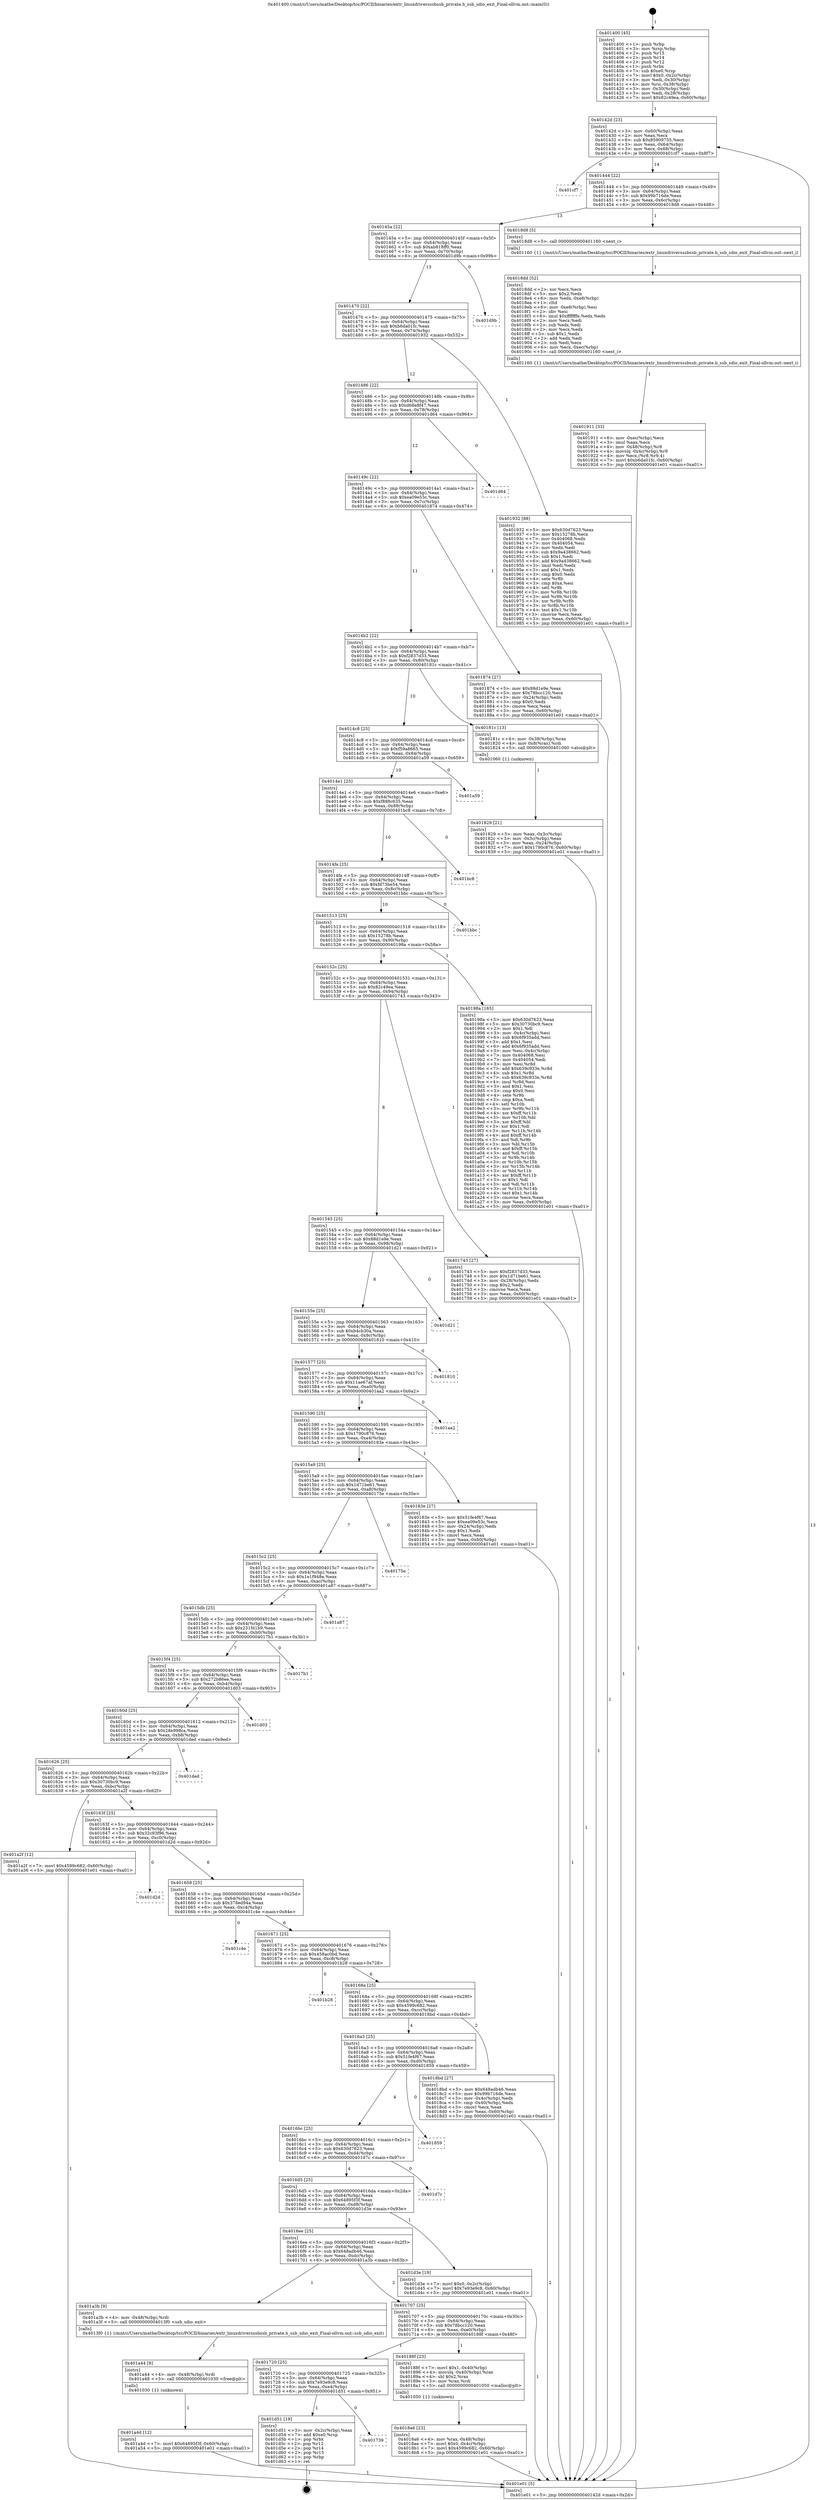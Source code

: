 digraph "0x401400" {
  label = "0x401400 (/mnt/c/Users/mathe/Desktop/tcc/POCII/binaries/extr_linuxdriversssbssb_private.h_ssb_sdio_exit_Final-ollvm.out::main(0))"
  labelloc = "t"
  node[shape=record]

  Entry [label="",width=0.3,height=0.3,shape=circle,fillcolor=black,style=filled]
  "0x40142d" [label="{
     0x40142d [23]\l
     | [instrs]\l
     &nbsp;&nbsp;0x40142d \<+3\>: mov -0x60(%rbp),%eax\l
     &nbsp;&nbsp;0x401430 \<+2\>: mov %eax,%ecx\l
     &nbsp;&nbsp;0x401432 \<+6\>: sub $0x85909755,%ecx\l
     &nbsp;&nbsp;0x401438 \<+3\>: mov %eax,-0x64(%rbp)\l
     &nbsp;&nbsp;0x40143b \<+3\>: mov %ecx,-0x68(%rbp)\l
     &nbsp;&nbsp;0x40143e \<+6\>: je 0000000000401cf7 \<main+0x8f7\>\l
  }"]
  "0x401cf7" [label="{
     0x401cf7\l
  }", style=dashed]
  "0x401444" [label="{
     0x401444 [22]\l
     | [instrs]\l
     &nbsp;&nbsp;0x401444 \<+5\>: jmp 0000000000401449 \<main+0x49\>\l
     &nbsp;&nbsp;0x401449 \<+3\>: mov -0x64(%rbp),%eax\l
     &nbsp;&nbsp;0x40144c \<+5\>: sub $0x99b716de,%eax\l
     &nbsp;&nbsp;0x401451 \<+3\>: mov %eax,-0x6c(%rbp)\l
     &nbsp;&nbsp;0x401454 \<+6\>: je 00000000004018d8 \<main+0x4d8\>\l
  }"]
  Exit [label="",width=0.3,height=0.3,shape=circle,fillcolor=black,style=filled,peripheries=2]
  "0x4018d8" [label="{
     0x4018d8 [5]\l
     | [instrs]\l
     &nbsp;&nbsp;0x4018d8 \<+5\>: call 0000000000401160 \<next_i\>\l
     | [calls]\l
     &nbsp;&nbsp;0x401160 \{1\} (/mnt/c/Users/mathe/Desktop/tcc/POCII/binaries/extr_linuxdriversssbssb_private.h_ssb_sdio_exit_Final-ollvm.out::next_i)\l
  }"]
  "0x40145a" [label="{
     0x40145a [22]\l
     | [instrs]\l
     &nbsp;&nbsp;0x40145a \<+5\>: jmp 000000000040145f \<main+0x5f\>\l
     &nbsp;&nbsp;0x40145f \<+3\>: mov -0x64(%rbp),%eax\l
     &nbsp;&nbsp;0x401462 \<+5\>: sub $0xab818ff0,%eax\l
     &nbsp;&nbsp;0x401467 \<+3\>: mov %eax,-0x70(%rbp)\l
     &nbsp;&nbsp;0x40146a \<+6\>: je 0000000000401d9b \<main+0x99b\>\l
  }"]
  "0x401739" [label="{
     0x401739\l
  }", style=dashed]
  "0x401d9b" [label="{
     0x401d9b\l
  }", style=dashed]
  "0x401470" [label="{
     0x401470 [22]\l
     | [instrs]\l
     &nbsp;&nbsp;0x401470 \<+5\>: jmp 0000000000401475 \<main+0x75\>\l
     &nbsp;&nbsp;0x401475 \<+3\>: mov -0x64(%rbp),%eax\l
     &nbsp;&nbsp;0x401478 \<+5\>: sub $0xb6da01fc,%eax\l
     &nbsp;&nbsp;0x40147d \<+3\>: mov %eax,-0x74(%rbp)\l
     &nbsp;&nbsp;0x401480 \<+6\>: je 0000000000401932 \<main+0x532\>\l
  }"]
  "0x401d51" [label="{
     0x401d51 [19]\l
     | [instrs]\l
     &nbsp;&nbsp;0x401d51 \<+3\>: mov -0x2c(%rbp),%eax\l
     &nbsp;&nbsp;0x401d54 \<+7\>: add $0xe0,%rsp\l
     &nbsp;&nbsp;0x401d5b \<+1\>: pop %rbx\l
     &nbsp;&nbsp;0x401d5c \<+2\>: pop %r12\l
     &nbsp;&nbsp;0x401d5e \<+2\>: pop %r14\l
     &nbsp;&nbsp;0x401d60 \<+2\>: pop %r15\l
     &nbsp;&nbsp;0x401d62 \<+1\>: pop %rbp\l
     &nbsp;&nbsp;0x401d63 \<+1\>: ret\l
  }"]
  "0x401932" [label="{
     0x401932 [88]\l
     | [instrs]\l
     &nbsp;&nbsp;0x401932 \<+5\>: mov $0x630d7623,%eax\l
     &nbsp;&nbsp;0x401937 \<+5\>: mov $0x15278b,%ecx\l
     &nbsp;&nbsp;0x40193c \<+7\>: mov 0x404068,%edx\l
     &nbsp;&nbsp;0x401943 \<+7\>: mov 0x404054,%esi\l
     &nbsp;&nbsp;0x40194a \<+2\>: mov %edx,%edi\l
     &nbsp;&nbsp;0x40194c \<+6\>: sub $0x9a438662,%edi\l
     &nbsp;&nbsp;0x401952 \<+3\>: sub $0x1,%edi\l
     &nbsp;&nbsp;0x401955 \<+6\>: add $0x9a438662,%edi\l
     &nbsp;&nbsp;0x40195b \<+3\>: imul %edi,%edx\l
     &nbsp;&nbsp;0x40195e \<+3\>: and $0x1,%edx\l
     &nbsp;&nbsp;0x401961 \<+3\>: cmp $0x0,%edx\l
     &nbsp;&nbsp;0x401964 \<+4\>: sete %r8b\l
     &nbsp;&nbsp;0x401968 \<+3\>: cmp $0xa,%esi\l
     &nbsp;&nbsp;0x40196b \<+4\>: setl %r9b\l
     &nbsp;&nbsp;0x40196f \<+3\>: mov %r8b,%r10b\l
     &nbsp;&nbsp;0x401972 \<+3\>: and %r9b,%r10b\l
     &nbsp;&nbsp;0x401975 \<+3\>: xor %r9b,%r8b\l
     &nbsp;&nbsp;0x401978 \<+3\>: or %r8b,%r10b\l
     &nbsp;&nbsp;0x40197b \<+4\>: test $0x1,%r10b\l
     &nbsp;&nbsp;0x40197f \<+3\>: cmovne %ecx,%eax\l
     &nbsp;&nbsp;0x401982 \<+3\>: mov %eax,-0x60(%rbp)\l
     &nbsp;&nbsp;0x401985 \<+5\>: jmp 0000000000401e01 \<main+0xa01\>\l
  }"]
  "0x401486" [label="{
     0x401486 [22]\l
     | [instrs]\l
     &nbsp;&nbsp;0x401486 \<+5\>: jmp 000000000040148b \<main+0x8b\>\l
     &nbsp;&nbsp;0x40148b \<+3\>: mov -0x64(%rbp),%eax\l
     &nbsp;&nbsp;0x40148e \<+5\>: sub $0xd68e8f47,%eax\l
     &nbsp;&nbsp;0x401493 \<+3\>: mov %eax,-0x78(%rbp)\l
     &nbsp;&nbsp;0x401496 \<+6\>: je 0000000000401d64 \<main+0x964\>\l
  }"]
  "0x401a4d" [label="{
     0x401a4d [12]\l
     | [instrs]\l
     &nbsp;&nbsp;0x401a4d \<+7\>: movl $0x64895f3f,-0x60(%rbp)\l
     &nbsp;&nbsp;0x401a54 \<+5\>: jmp 0000000000401e01 \<main+0xa01\>\l
  }"]
  "0x401d64" [label="{
     0x401d64\l
  }", style=dashed]
  "0x40149c" [label="{
     0x40149c [22]\l
     | [instrs]\l
     &nbsp;&nbsp;0x40149c \<+5\>: jmp 00000000004014a1 \<main+0xa1\>\l
     &nbsp;&nbsp;0x4014a1 \<+3\>: mov -0x64(%rbp),%eax\l
     &nbsp;&nbsp;0x4014a4 \<+5\>: sub $0xea09e53c,%eax\l
     &nbsp;&nbsp;0x4014a9 \<+3\>: mov %eax,-0x7c(%rbp)\l
     &nbsp;&nbsp;0x4014ac \<+6\>: je 0000000000401874 \<main+0x474\>\l
  }"]
  "0x401a44" [label="{
     0x401a44 [9]\l
     | [instrs]\l
     &nbsp;&nbsp;0x401a44 \<+4\>: mov -0x48(%rbp),%rdi\l
     &nbsp;&nbsp;0x401a48 \<+5\>: call 0000000000401030 \<free@plt\>\l
     | [calls]\l
     &nbsp;&nbsp;0x401030 \{1\} (unknown)\l
  }"]
  "0x401874" [label="{
     0x401874 [27]\l
     | [instrs]\l
     &nbsp;&nbsp;0x401874 \<+5\>: mov $0x88d1e9e,%eax\l
     &nbsp;&nbsp;0x401879 \<+5\>: mov $0x78bcc120,%ecx\l
     &nbsp;&nbsp;0x40187e \<+3\>: mov -0x24(%rbp),%edx\l
     &nbsp;&nbsp;0x401881 \<+3\>: cmp $0x0,%edx\l
     &nbsp;&nbsp;0x401884 \<+3\>: cmove %ecx,%eax\l
     &nbsp;&nbsp;0x401887 \<+3\>: mov %eax,-0x60(%rbp)\l
     &nbsp;&nbsp;0x40188a \<+5\>: jmp 0000000000401e01 \<main+0xa01\>\l
  }"]
  "0x4014b2" [label="{
     0x4014b2 [22]\l
     | [instrs]\l
     &nbsp;&nbsp;0x4014b2 \<+5\>: jmp 00000000004014b7 \<main+0xb7\>\l
     &nbsp;&nbsp;0x4014b7 \<+3\>: mov -0x64(%rbp),%eax\l
     &nbsp;&nbsp;0x4014ba \<+5\>: sub $0xf2837d33,%eax\l
     &nbsp;&nbsp;0x4014bf \<+3\>: mov %eax,-0x80(%rbp)\l
     &nbsp;&nbsp;0x4014c2 \<+6\>: je 000000000040181c \<main+0x41c\>\l
  }"]
  "0x401911" [label="{
     0x401911 [33]\l
     | [instrs]\l
     &nbsp;&nbsp;0x401911 \<+6\>: mov -0xec(%rbp),%ecx\l
     &nbsp;&nbsp;0x401917 \<+3\>: imul %eax,%ecx\l
     &nbsp;&nbsp;0x40191a \<+4\>: mov -0x48(%rbp),%r8\l
     &nbsp;&nbsp;0x40191e \<+4\>: movslq -0x4c(%rbp),%r9\l
     &nbsp;&nbsp;0x401922 \<+4\>: mov %ecx,(%r8,%r9,4)\l
     &nbsp;&nbsp;0x401926 \<+7\>: movl $0xb6da01fc,-0x60(%rbp)\l
     &nbsp;&nbsp;0x40192d \<+5\>: jmp 0000000000401e01 \<main+0xa01\>\l
  }"]
  "0x40181c" [label="{
     0x40181c [13]\l
     | [instrs]\l
     &nbsp;&nbsp;0x40181c \<+4\>: mov -0x38(%rbp),%rax\l
     &nbsp;&nbsp;0x401820 \<+4\>: mov 0x8(%rax),%rdi\l
     &nbsp;&nbsp;0x401824 \<+5\>: call 0000000000401060 \<atoi@plt\>\l
     | [calls]\l
     &nbsp;&nbsp;0x401060 \{1\} (unknown)\l
  }"]
  "0x4014c8" [label="{
     0x4014c8 [25]\l
     | [instrs]\l
     &nbsp;&nbsp;0x4014c8 \<+5\>: jmp 00000000004014cd \<main+0xcd\>\l
     &nbsp;&nbsp;0x4014cd \<+3\>: mov -0x64(%rbp),%eax\l
     &nbsp;&nbsp;0x4014d0 \<+5\>: sub $0xf59a8665,%eax\l
     &nbsp;&nbsp;0x4014d5 \<+6\>: mov %eax,-0x84(%rbp)\l
     &nbsp;&nbsp;0x4014db \<+6\>: je 0000000000401a59 \<main+0x659\>\l
  }"]
  "0x4018dd" [label="{
     0x4018dd [52]\l
     | [instrs]\l
     &nbsp;&nbsp;0x4018dd \<+2\>: xor %ecx,%ecx\l
     &nbsp;&nbsp;0x4018df \<+5\>: mov $0x2,%edx\l
     &nbsp;&nbsp;0x4018e4 \<+6\>: mov %edx,-0xe8(%rbp)\l
     &nbsp;&nbsp;0x4018ea \<+1\>: cltd\l
     &nbsp;&nbsp;0x4018eb \<+6\>: mov -0xe8(%rbp),%esi\l
     &nbsp;&nbsp;0x4018f1 \<+2\>: idiv %esi\l
     &nbsp;&nbsp;0x4018f3 \<+6\>: imul $0xfffffffe,%edx,%edx\l
     &nbsp;&nbsp;0x4018f9 \<+2\>: mov %ecx,%edi\l
     &nbsp;&nbsp;0x4018fb \<+2\>: sub %edx,%edi\l
     &nbsp;&nbsp;0x4018fd \<+2\>: mov %ecx,%edx\l
     &nbsp;&nbsp;0x4018ff \<+3\>: sub $0x1,%edx\l
     &nbsp;&nbsp;0x401902 \<+2\>: add %edx,%edi\l
     &nbsp;&nbsp;0x401904 \<+2\>: sub %edi,%ecx\l
     &nbsp;&nbsp;0x401906 \<+6\>: mov %ecx,-0xec(%rbp)\l
     &nbsp;&nbsp;0x40190c \<+5\>: call 0000000000401160 \<next_i\>\l
     | [calls]\l
     &nbsp;&nbsp;0x401160 \{1\} (/mnt/c/Users/mathe/Desktop/tcc/POCII/binaries/extr_linuxdriversssbssb_private.h_ssb_sdio_exit_Final-ollvm.out::next_i)\l
  }"]
  "0x401a59" [label="{
     0x401a59\l
  }", style=dashed]
  "0x4014e1" [label="{
     0x4014e1 [25]\l
     | [instrs]\l
     &nbsp;&nbsp;0x4014e1 \<+5\>: jmp 00000000004014e6 \<main+0xe6\>\l
     &nbsp;&nbsp;0x4014e6 \<+3\>: mov -0x64(%rbp),%eax\l
     &nbsp;&nbsp;0x4014e9 \<+5\>: sub $0xf888c635,%eax\l
     &nbsp;&nbsp;0x4014ee \<+6\>: mov %eax,-0x88(%rbp)\l
     &nbsp;&nbsp;0x4014f4 \<+6\>: je 0000000000401bc8 \<main+0x7c8\>\l
  }"]
  "0x4018a6" [label="{
     0x4018a6 [23]\l
     | [instrs]\l
     &nbsp;&nbsp;0x4018a6 \<+4\>: mov %rax,-0x48(%rbp)\l
     &nbsp;&nbsp;0x4018aa \<+7\>: movl $0x0,-0x4c(%rbp)\l
     &nbsp;&nbsp;0x4018b1 \<+7\>: movl $0x4599c682,-0x60(%rbp)\l
     &nbsp;&nbsp;0x4018b8 \<+5\>: jmp 0000000000401e01 \<main+0xa01\>\l
  }"]
  "0x401bc8" [label="{
     0x401bc8\l
  }", style=dashed]
  "0x4014fa" [label="{
     0x4014fa [25]\l
     | [instrs]\l
     &nbsp;&nbsp;0x4014fa \<+5\>: jmp 00000000004014ff \<main+0xff\>\l
     &nbsp;&nbsp;0x4014ff \<+3\>: mov -0x64(%rbp),%eax\l
     &nbsp;&nbsp;0x401502 \<+5\>: sub $0xfd73be54,%eax\l
     &nbsp;&nbsp;0x401507 \<+6\>: mov %eax,-0x8c(%rbp)\l
     &nbsp;&nbsp;0x40150d \<+6\>: je 0000000000401bbc \<main+0x7bc\>\l
  }"]
  "0x401720" [label="{
     0x401720 [25]\l
     | [instrs]\l
     &nbsp;&nbsp;0x401720 \<+5\>: jmp 0000000000401725 \<main+0x325\>\l
     &nbsp;&nbsp;0x401725 \<+3\>: mov -0x64(%rbp),%eax\l
     &nbsp;&nbsp;0x401728 \<+5\>: sub $0x7e93e9c8,%eax\l
     &nbsp;&nbsp;0x40172d \<+6\>: mov %eax,-0xe4(%rbp)\l
     &nbsp;&nbsp;0x401733 \<+6\>: je 0000000000401d51 \<main+0x951\>\l
  }"]
  "0x401bbc" [label="{
     0x401bbc\l
  }", style=dashed]
  "0x401513" [label="{
     0x401513 [25]\l
     | [instrs]\l
     &nbsp;&nbsp;0x401513 \<+5\>: jmp 0000000000401518 \<main+0x118\>\l
     &nbsp;&nbsp;0x401518 \<+3\>: mov -0x64(%rbp),%eax\l
     &nbsp;&nbsp;0x40151b \<+5\>: sub $0x15278b,%eax\l
     &nbsp;&nbsp;0x401520 \<+6\>: mov %eax,-0x90(%rbp)\l
     &nbsp;&nbsp;0x401526 \<+6\>: je 000000000040198a \<main+0x58a\>\l
  }"]
  "0x40188f" [label="{
     0x40188f [23]\l
     | [instrs]\l
     &nbsp;&nbsp;0x40188f \<+7\>: movl $0x1,-0x40(%rbp)\l
     &nbsp;&nbsp;0x401896 \<+4\>: movslq -0x40(%rbp),%rax\l
     &nbsp;&nbsp;0x40189a \<+4\>: shl $0x2,%rax\l
     &nbsp;&nbsp;0x40189e \<+3\>: mov %rax,%rdi\l
     &nbsp;&nbsp;0x4018a1 \<+5\>: call 0000000000401050 \<malloc@plt\>\l
     | [calls]\l
     &nbsp;&nbsp;0x401050 \{1\} (unknown)\l
  }"]
  "0x40198a" [label="{
     0x40198a [165]\l
     | [instrs]\l
     &nbsp;&nbsp;0x40198a \<+5\>: mov $0x630d7623,%eax\l
     &nbsp;&nbsp;0x40198f \<+5\>: mov $0x30730bc9,%ecx\l
     &nbsp;&nbsp;0x401994 \<+2\>: mov $0x1,%dl\l
     &nbsp;&nbsp;0x401996 \<+3\>: mov -0x4c(%rbp),%esi\l
     &nbsp;&nbsp;0x401999 \<+6\>: sub $0x6f935add,%esi\l
     &nbsp;&nbsp;0x40199f \<+3\>: add $0x1,%esi\l
     &nbsp;&nbsp;0x4019a2 \<+6\>: add $0x6f935add,%esi\l
     &nbsp;&nbsp;0x4019a8 \<+3\>: mov %esi,-0x4c(%rbp)\l
     &nbsp;&nbsp;0x4019ab \<+7\>: mov 0x404068,%esi\l
     &nbsp;&nbsp;0x4019b2 \<+7\>: mov 0x404054,%edi\l
     &nbsp;&nbsp;0x4019b9 \<+3\>: mov %esi,%r8d\l
     &nbsp;&nbsp;0x4019bc \<+7\>: add $0x639c933e,%r8d\l
     &nbsp;&nbsp;0x4019c3 \<+4\>: sub $0x1,%r8d\l
     &nbsp;&nbsp;0x4019c7 \<+7\>: sub $0x639c933e,%r8d\l
     &nbsp;&nbsp;0x4019ce \<+4\>: imul %r8d,%esi\l
     &nbsp;&nbsp;0x4019d2 \<+3\>: and $0x1,%esi\l
     &nbsp;&nbsp;0x4019d5 \<+3\>: cmp $0x0,%esi\l
     &nbsp;&nbsp;0x4019d8 \<+4\>: sete %r9b\l
     &nbsp;&nbsp;0x4019dc \<+3\>: cmp $0xa,%edi\l
     &nbsp;&nbsp;0x4019df \<+4\>: setl %r10b\l
     &nbsp;&nbsp;0x4019e3 \<+3\>: mov %r9b,%r11b\l
     &nbsp;&nbsp;0x4019e6 \<+4\>: xor $0xff,%r11b\l
     &nbsp;&nbsp;0x4019ea \<+3\>: mov %r10b,%bl\l
     &nbsp;&nbsp;0x4019ed \<+3\>: xor $0xff,%bl\l
     &nbsp;&nbsp;0x4019f0 \<+3\>: xor $0x1,%dl\l
     &nbsp;&nbsp;0x4019f3 \<+3\>: mov %r11b,%r14b\l
     &nbsp;&nbsp;0x4019f6 \<+4\>: and $0xff,%r14b\l
     &nbsp;&nbsp;0x4019fa \<+3\>: and %dl,%r9b\l
     &nbsp;&nbsp;0x4019fd \<+3\>: mov %bl,%r15b\l
     &nbsp;&nbsp;0x401a00 \<+4\>: and $0xff,%r15b\l
     &nbsp;&nbsp;0x401a04 \<+3\>: and %dl,%r10b\l
     &nbsp;&nbsp;0x401a07 \<+3\>: or %r9b,%r14b\l
     &nbsp;&nbsp;0x401a0a \<+3\>: or %r10b,%r15b\l
     &nbsp;&nbsp;0x401a0d \<+3\>: xor %r15b,%r14b\l
     &nbsp;&nbsp;0x401a10 \<+3\>: or %bl,%r11b\l
     &nbsp;&nbsp;0x401a13 \<+4\>: xor $0xff,%r11b\l
     &nbsp;&nbsp;0x401a17 \<+3\>: or $0x1,%dl\l
     &nbsp;&nbsp;0x401a1a \<+3\>: and %dl,%r11b\l
     &nbsp;&nbsp;0x401a1d \<+3\>: or %r11b,%r14b\l
     &nbsp;&nbsp;0x401a20 \<+4\>: test $0x1,%r14b\l
     &nbsp;&nbsp;0x401a24 \<+3\>: cmovne %ecx,%eax\l
     &nbsp;&nbsp;0x401a27 \<+3\>: mov %eax,-0x60(%rbp)\l
     &nbsp;&nbsp;0x401a2a \<+5\>: jmp 0000000000401e01 \<main+0xa01\>\l
  }"]
  "0x40152c" [label="{
     0x40152c [25]\l
     | [instrs]\l
     &nbsp;&nbsp;0x40152c \<+5\>: jmp 0000000000401531 \<main+0x131\>\l
     &nbsp;&nbsp;0x401531 \<+3\>: mov -0x64(%rbp),%eax\l
     &nbsp;&nbsp;0x401534 \<+5\>: sub $0x82c49ea,%eax\l
     &nbsp;&nbsp;0x401539 \<+6\>: mov %eax,-0x94(%rbp)\l
     &nbsp;&nbsp;0x40153f \<+6\>: je 0000000000401743 \<main+0x343\>\l
  }"]
  "0x401707" [label="{
     0x401707 [25]\l
     | [instrs]\l
     &nbsp;&nbsp;0x401707 \<+5\>: jmp 000000000040170c \<main+0x30c\>\l
     &nbsp;&nbsp;0x40170c \<+3\>: mov -0x64(%rbp),%eax\l
     &nbsp;&nbsp;0x40170f \<+5\>: sub $0x78bcc120,%eax\l
     &nbsp;&nbsp;0x401714 \<+6\>: mov %eax,-0xe0(%rbp)\l
     &nbsp;&nbsp;0x40171a \<+6\>: je 000000000040188f \<main+0x48f\>\l
  }"]
  "0x401743" [label="{
     0x401743 [27]\l
     | [instrs]\l
     &nbsp;&nbsp;0x401743 \<+5\>: mov $0xf2837d33,%eax\l
     &nbsp;&nbsp;0x401748 \<+5\>: mov $0x1d71be61,%ecx\l
     &nbsp;&nbsp;0x40174d \<+3\>: mov -0x28(%rbp),%edx\l
     &nbsp;&nbsp;0x401750 \<+3\>: cmp $0x2,%edx\l
     &nbsp;&nbsp;0x401753 \<+3\>: cmovne %ecx,%eax\l
     &nbsp;&nbsp;0x401756 \<+3\>: mov %eax,-0x60(%rbp)\l
     &nbsp;&nbsp;0x401759 \<+5\>: jmp 0000000000401e01 \<main+0xa01\>\l
  }"]
  "0x401545" [label="{
     0x401545 [25]\l
     | [instrs]\l
     &nbsp;&nbsp;0x401545 \<+5\>: jmp 000000000040154a \<main+0x14a\>\l
     &nbsp;&nbsp;0x40154a \<+3\>: mov -0x64(%rbp),%eax\l
     &nbsp;&nbsp;0x40154d \<+5\>: sub $0x88d1e9e,%eax\l
     &nbsp;&nbsp;0x401552 \<+6\>: mov %eax,-0x98(%rbp)\l
     &nbsp;&nbsp;0x401558 \<+6\>: je 0000000000401d21 \<main+0x921\>\l
  }"]
  "0x401e01" [label="{
     0x401e01 [5]\l
     | [instrs]\l
     &nbsp;&nbsp;0x401e01 \<+5\>: jmp 000000000040142d \<main+0x2d\>\l
  }"]
  "0x401400" [label="{
     0x401400 [45]\l
     | [instrs]\l
     &nbsp;&nbsp;0x401400 \<+1\>: push %rbp\l
     &nbsp;&nbsp;0x401401 \<+3\>: mov %rsp,%rbp\l
     &nbsp;&nbsp;0x401404 \<+2\>: push %r15\l
     &nbsp;&nbsp;0x401406 \<+2\>: push %r14\l
     &nbsp;&nbsp;0x401408 \<+2\>: push %r12\l
     &nbsp;&nbsp;0x40140a \<+1\>: push %rbx\l
     &nbsp;&nbsp;0x40140b \<+7\>: sub $0xe0,%rsp\l
     &nbsp;&nbsp;0x401412 \<+7\>: movl $0x0,-0x2c(%rbp)\l
     &nbsp;&nbsp;0x401419 \<+3\>: mov %edi,-0x30(%rbp)\l
     &nbsp;&nbsp;0x40141c \<+4\>: mov %rsi,-0x38(%rbp)\l
     &nbsp;&nbsp;0x401420 \<+3\>: mov -0x30(%rbp),%edi\l
     &nbsp;&nbsp;0x401423 \<+3\>: mov %edi,-0x28(%rbp)\l
     &nbsp;&nbsp;0x401426 \<+7\>: movl $0x82c49ea,-0x60(%rbp)\l
  }"]
  "0x401829" [label="{
     0x401829 [21]\l
     | [instrs]\l
     &nbsp;&nbsp;0x401829 \<+3\>: mov %eax,-0x3c(%rbp)\l
     &nbsp;&nbsp;0x40182c \<+3\>: mov -0x3c(%rbp),%eax\l
     &nbsp;&nbsp;0x40182f \<+3\>: mov %eax,-0x24(%rbp)\l
     &nbsp;&nbsp;0x401832 \<+7\>: movl $0x1790c876,-0x60(%rbp)\l
     &nbsp;&nbsp;0x401839 \<+5\>: jmp 0000000000401e01 \<main+0xa01\>\l
  }"]
  "0x401a3b" [label="{
     0x401a3b [9]\l
     | [instrs]\l
     &nbsp;&nbsp;0x401a3b \<+4\>: mov -0x48(%rbp),%rdi\l
     &nbsp;&nbsp;0x401a3f \<+5\>: call 00000000004013f0 \<ssb_sdio_exit\>\l
     | [calls]\l
     &nbsp;&nbsp;0x4013f0 \{1\} (/mnt/c/Users/mathe/Desktop/tcc/POCII/binaries/extr_linuxdriversssbssb_private.h_ssb_sdio_exit_Final-ollvm.out::ssb_sdio_exit)\l
  }"]
  "0x401d21" [label="{
     0x401d21\l
  }", style=dashed]
  "0x40155e" [label="{
     0x40155e [25]\l
     | [instrs]\l
     &nbsp;&nbsp;0x40155e \<+5\>: jmp 0000000000401563 \<main+0x163\>\l
     &nbsp;&nbsp;0x401563 \<+3\>: mov -0x64(%rbp),%eax\l
     &nbsp;&nbsp;0x401566 \<+5\>: sub $0xb4cb30a,%eax\l
     &nbsp;&nbsp;0x40156b \<+6\>: mov %eax,-0x9c(%rbp)\l
     &nbsp;&nbsp;0x401571 \<+6\>: je 0000000000401810 \<main+0x410\>\l
  }"]
  "0x4016ee" [label="{
     0x4016ee [25]\l
     | [instrs]\l
     &nbsp;&nbsp;0x4016ee \<+5\>: jmp 00000000004016f3 \<main+0x2f3\>\l
     &nbsp;&nbsp;0x4016f3 \<+3\>: mov -0x64(%rbp),%eax\l
     &nbsp;&nbsp;0x4016f6 \<+5\>: sub $0x648adb46,%eax\l
     &nbsp;&nbsp;0x4016fb \<+6\>: mov %eax,-0xdc(%rbp)\l
     &nbsp;&nbsp;0x401701 \<+6\>: je 0000000000401a3b \<main+0x63b\>\l
  }"]
  "0x401810" [label="{
     0x401810\l
  }", style=dashed]
  "0x401577" [label="{
     0x401577 [25]\l
     | [instrs]\l
     &nbsp;&nbsp;0x401577 \<+5\>: jmp 000000000040157c \<main+0x17c\>\l
     &nbsp;&nbsp;0x40157c \<+3\>: mov -0x64(%rbp),%eax\l
     &nbsp;&nbsp;0x40157f \<+5\>: sub $0x11ae67af,%eax\l
     &nbsp;&nbsp;0x401584 \<+6\>: mov %eax,-0xa0(%rbp)\l
     &nbsp;&nbsp;0x40158a \<+6\>: je 0000000000401aa2 \<main+0x6a2\>\l
  }"]
  "0x401d3e" [label="{
     0x401d3e [19]\l
     | [instrs]\l
     &nbsp;&nbsp;0x401d3e \<+7\>: movl $0x0,-0x2c(%rbp)\l
     &nbsp;&nbsp;0x401d45 \<+7\>: movl $0x7e93e9c8,-0x60(%rbp)\l
     &nbsp;&nbsp;0x401d4c \<+5\>: jmp 0000000000401e01 \<main+0xa01\>\l
  }"]
  "0x401aa2" [label="{
     0x401aa2\l
  }", style=dashed]
  "0x401590" [label="{
     0x401590 [25]\l
     | [instrs]\l
     &nbsp;&nbsp;0x401590 \<+5\>: jmp 0000000000401595 \<main+0x195\>\l
     &nbsp;&nbsp;0x401595 \<+3\>: mov -0x64(%rbp),%eax\l
     &nbsp;&nbsp;0x401598 \<+5\>: sub $0x1790c876,%eax\l
     &nbsp;&nbsp;0x40159d \<+6\>: mov %eax,-0xa4(%rbp)\l
     &nbsp;&nbsp;0x4015a3 \<+6\>: je 000000000040183e \<main+0x43e\>\l
  }"]
  "0x4016d5" [label="{
     0x4016d5 [25]\l
     | [instrs]\l
     &nbsp;&nbsp;0x4016d5 \<+5\>: jmp 00000000004016da \<main+0x2da\>\l
     &nbsp;&nbsp;0x4016da \<+3\>: mov -0x64(%rbp),%eax\l
     &nbsp;&nbsp;0x4016dd \<+5\>: sub $0x64895f3f,%eax\l
     &nbsp;&nbsp;0x4016e2 \<+6\>: mov %eax,-0xd8(%rbp)\l
     &nbsp;&nbsp;0x4016e8 \<+6\>: je 0000000000401d3e \<main+0x93e\>\l
  }"]
  "0x40183e" [label="{
     0x40183e [27]\l
     | [instrs]\l
     &nbsp;&nbsp;0x40183e \<+5\>: mov $0x51fe4f67,%eax\l
     &nbsp;&nbsp;0x401843 \<+5\>: mov $0xea09e53c,%ecx\l
     &nbsp;&nbsp;0x401848 \<+3\>: mov -0x24(%rbp),%edx\l
     &nbsp;&nbsp;0x40184b \<+3\>: cmp $0x1,%edx\l
     &nbsp;&nbsp;0x40184e \<+3\>: cmovl %ecx,%eax\l
     &nbsp;&nbsp;0x401851 \<+3\>: mov %eax,-0x60(%rbp)\l
     &nbsp;&nbsp;0x401854 \<+5\>: jmp 0000000000401e01 \<main+0xa01\>\l
  }"]
  "0x4015a9" [label="{
     0x4015a9 [25]\l
     | [instrs]\l
     &nbsp;&nbsp;0x4015a9 \<+5\>: jmp 00000000004015ae \<main+0x1ae\>\l
     &nbsp;&nbsp;0x4015ae \<+3\>: mov -0x64(%rbp),%eax\l
     &nbsp;&nbsp;0x4015b1 \<+5\>: sub $0x1d71be61,%eax\l
     &nbsp;&nbsp;0x4015b6 \<+6\>: mov %eax,-0xa8(%rbp)\l
     &nbsp;&nbsp;0x4015bc \<+6\>: je 000000000040175e \<main+0x35e\>\l
  }"]
  "0x401d7c" [label="{
     0x401d7c\l
  }", style=dashed]
  "0x40175e" [label="{
     0x40175e\l
  }", style=dashed]
  "0x4015c2" [label="{
     0x4015c2 [25]\l
     | [instrs]\l
     &nbsp;&nbsp;0x4015c2 \<+5\>: jmp 00000000004015c7 \<main+0x1c7\>\l
     &nbsp;&nbsp;0x4015c7 \<+3\>: mov -0x64(%rbp),%eax\l
     &nbsp;&nbsp;0x4015ca \<+5\>: sub $0x1e1f948e,%eax\l
     &nbsp;&nbsp;0x4015cf \<+6\>: mov %eax,-0xac(%rbp)\l
     &nbsp;&nbsp;0x4015d5 \<+6\>: je 0000000000401a87 \<main+0x687\>\l
  }"]
  "0x4016bc" [label="{
     0x4016bc [25]\l
     | [instrs]\l
     &nbsp;&nbsp;0x4016bc \<+5\>: jmp 00000000004016c1 \<main+0x2c1\>\l
     &nbsp;&nbsp;0x4016c1 \<+3\>: mov -0x64(%rbp),%eax\l
     &nbsp;&nbsp;0x4016c4 \<+5\>: sub $0x630d7623,%eax\l
     &nbsp;&nbsp;0x4016c9 \<+6\>: mov %eax,-0xd4(%rbp)\l
     &nbsp;&nbsp;0x4016cf \<+6\>: je 0000000000401d7c \<main+0x97c\>\l
  }"]
  "0x401a87" [label="{
     0x401a87\l
  }", style=dashed]
  "0x4015db" [label="{
     0x4015db [25]\l
     | [instrs]\l
     &nbsp;&nbsp;0x4015db \<+5\>: jmp 00000000004015e0 \<main+0x1e0\>\l
     &nbsp;&nbsp;0x4015e0 \<+3\>: mov -0x64(%rbp),%eax\l
     &nbsp;&nbsp;0x4015e3 \<+5\>: sub $0x231fd1b9,%eax\l
     &nbsp;&nbsp;0x4015e8 \<+6\>: mov %eax,-0xb0(%rbp)\l
     &nbsp;&nbsp;0x4015ee \<+6\>: je 00000000004017b1 \<main+0x3b1\>\l
  }"]
  "0x401859" [label="{
     0x401859\l
  }", style=dashed]
  "0x4017b1" [label="{
     0x4017b1\l
  }", style=dashed]
  "0x4015f4" [label="{
     0x4015f4 [25]\l
     | [instrs]\l
     &nbsp;&nbsp;0x4015f4 \<+5\>: jmp 00000000004015f9 \<main+0x1f9\>\l
     &nbsp;&nbsp;0x4015f9 \<+3\>: mov -0x64(%rbp),%eax\l
     &nbsp;&nbsp;0x4015fc \<+5\>: sub $0x272b86ee,%eax\l
     &nbsp;&nbsp;0x401601 \<+6\>: mov %eax,-0xb4(%rbp)\l
     &nbsp;&nbsp;0x401607 \<+6\>: je 0000000000401d03 \<main+0x903\>\l
  }"]
  "0x4016a3" [label="{
     0x4016a3 [25]\l
     | [instrs]\l
     &nbsp;&nbsp;0x4016a3 \<+5\>: jmp 00000000004016a8 \<main+0x2a8\>\l
     &nbsp;&nbsp;0x4016a8 \<+3\>: mov -0x64(%rbp),%eax\l
     &nbsp;&nbsp;0x4016ab \<+5\>: sub $0x51fe4f67,%eax\l
     &nbsp;&nbsp;0x4016b0 \<+6\>: mov %eax,-0xd0(%rbp)\l
     &nbsp;&nbsp;0x4016b6 \<+6\>: je 0000000000401859 \<main+0x459\>\l
  }"]
  "0x401d03" [label="{
     0x401d03\l
  }", style=dashed]
  "0x40160d" [label="{
     0x40160d [25]\l
     | [instrs]\l
     &nbsp;&nbsp;0x40160d \<+5\>: jmp 0000000000401612 \<main+0x212\>\l
     &nbsp;&nbsp;0x401612 \<+3\>: mov -0x64(%rbp),%eax\l
     &nbsp;&nbsp;0x401615 \<+5\>: sub $0x28e998ca,%eax\l
     &nbsp;&nbsp;0x40161a \<+6\>: mov %eax,-0xb8(%rbp)\l
     &nbsp;&nbsp;0x401620 \<+6\>: je 0000000000401ded \<main+0x9ed\>\l
  }"]
  "0x4018bd" [label="{
     0x4018bd [27]\l
     | [instrs]\l
     &nbsp;&nbsp;0x4018bd \<+5\>: mov $0x648adb46,%eax\l
     &nbsp;&nbsp;0x4018c2 \<+5\>: mov $0x99b716de,%ecx\l
     &nbsp;&nbsp;0x4018c7 \<+3\>: mov -0x4c(%rbp),%edx\l
     &nbsp;&nbsp;0x4018ca \<+3\>: cmp -0x40(%rbp),%edx\l
     &nbsp;&nbsp;0x4018cd \<+3\>: cmovl %ecx,%eax\l
     &nbsp;&nbsp;0x4018d0 \<+3\>: mov %eax,-0x60(%rbp)\l
     &nbsp;&nbsp;0x4018d3 \<+5\>: jmp 0000000000401e01 \<main+0xa01\>\l
  }"]
  "0x401ded" [label="{
     0x401ded\l
  }", style=dashed]
  "0x401626" [label="{
     0x401626 [25]\l
     | [instrs]\l
     &nbsp;&nbsp;0x401626 \<+5\>: jmp 000000000040162b \<main+0x22b\>\l
     &nbsp;&nbsp;0x40162b \<+3\>: mov -0x64(%rbp),%eax\l
     &nbsp;&nbsp;0x40162e \<+5\>: sub $0x30730bc9,%eax\l
     &nbsp;&nbsp;0x401633 \<+6\>: mov %eax,-0xbc(%rbp)\l
     &nbsp;&nbsp;0x401639 \<+6\>: je 0000000000401a2f \<main+0x62f\>\l
  }"]
  "0x40168a" [label="{
     0x40168a [25]\l
     | [instrs]\l
     &nbsp;&nbsp;0x40168a \<+5\>: jmp 000000000040168f \<main+0x28f\>\l
     &nbsp;&nbsp;0x40168f \<+3\>: mov -0x64(%rbp),%eax\l
     &nbsp;&nbsp;0x401692 \<+5\>: sub $0x4599c682,%eax\l
     &nbsp;&nbsp;0x401697 \<+6\>: mov %eax,-0xcc(%rbp)\l
     &nbsp;&nbsp;0x40169d \<+6\>: je 00000000004018bd \<main+0x4bd\>\l
  }"]
  "0x401a2f" [label="{
     0x401a2f [12]\l
     | [instrs]\l
     &nbsp;&nbsp;0x401a2f \<+7\>: movl $0x4599c682,-0x60(%rbp)\l
     &nbsp;&nbsp;0x401a36 \<+5\>: jmp 0000000000401e01 \<main+0xa01\>\l
  }"]
  "0x40163f" [label="{
     0x40163f [25]\l
     | [instrs]\l
     &nbsp;&nbsp;0x40163f \<+5\>: jmp 0000000000401644 \<main+0x244\>\l
     &nbsp;&nbsp;0x401644 \<+3\>: mov -0x64(%rbp),%eax\l
     &nbsp;&nbsp;0x401647 \<+5\>: sub $0x32c93f96,%eax\l
     &nbsp;&nbsp;0x40164c \<+6\>: mov %eax,-0xc0(%rbp)\l
     &nbsp;&nbsp;0x401652 \<+6\>: je 0000000000401d2d \<main+0x92d\>\l
  }"]
  "0x401b28" [label="{
     0x401b28\l
  }", style=dashed]
  "0x401d2d" [label="{
     0x401d2d\l
  }", style=dashed]
  "0x401658" [label="{
     0x401658 [25]\l
     | [instrs]\l
     &nbsp;&nbsp;0x401658 \<+5\>: jmp 000000000040165d \<main+0x25d\>\l
     &nbsp;&nbsp;0x40165d \<+3\>: mov -0x64(%rbp),%eax\l
     &nbsp;&nbsp;0x401660 \<+5\>: sub $0x378ed94a,%eax\l
     &nbsp;&nbsp;0x401665 \<+6\>: mov %eax,-0xc4(%rbp)\l
     &nbsp;&nbsp;0x40166b \<+6\>: je 0000000000401c4e \<main+0x84e\>\l
  }"]
  "0x401671" [label="{
     0x401671 [25]\l
     | [instrs]\l
     &nbsp;&nbsp;0x401671 \<+5\>: jmp 0000000000401676 \<main+0x276\>\l
     &nbsp;&nbsp;0x401676 \<+3\>: mov -0x64(%rbp),%eax\l
     &nbsp;&nbsp;0x401679 \<+5\>: sub $0x458ac0bd,%eax\l
     &nbsp;&nbsp;0x40167e \<+6\>: mov %eax,-0xc8(%rbp)\l
     &nbsp;&nbsp;0x401684 \<+6\>: je 0000000000401b28 \<main+0x728\>\l
  }"]
  "0x401c4e" [label="{
     0x401c4e\l
  }", style=dashed]
  Entry -> "0x401400" [label=" 1"]
  "0x40142d" -> "0x401cf7" [label=" 0"]
  "0x40142d" -> "0x401444" [label=" 14"]
  "0x401d51" -> Exit [label=" 1"]
  "0x401444" -> "0x4018d8" [label=" 1"]
  "0x401444" -> "0x40145a" [label=" 13"]
  "0x401720" -> "0x401739" [label=" 0"]
  "0x40145a" -> "0x401d9b" [label=" 0"]
  "0x40145a" -> "0x401470" [label=" 13"]
  "0x401720" -> "0x401d51" [label=" 1"]
  "0x401470" -> "0x401932" [label=" 1"]
  "0x401470" -> "0x401486" [label=" 12"]
  "0x401d3e" -> "0x401e01" [label=" 1"]
  "0x401486" -> "0x401d64" [label=" 0"]
  "0x401486" -> "0x40149c" [label=" 12"]
  "0x401a4d" -> "0x401e01" [label=" 1"]
  "0x40149c" -> "0x401874" [label=" 1"]
  "0x40149c" -> "0x4014b2" [label=" 11"]
  "0x401a44" -> "0x401a4d" [label=" 1"]
  "0x4014b2" -> "0x40181c" [label=" 1"]
  "0x4014b2" -> "0x4014c8" [label=" 10"]
  "0x401a3b" -> "0x401a44" [label=" 1"]
  "0x4014c8" -> "0x401a59" [label=" 0"]
  "0x4014c8" -> "0x4014e1" [label=" 10"]
  "0x401a2f" -> "0x401e01" [label=" 1"]
  "0x4014e1" -> "0x401bc8" [label=" 0"]
  "0x4014e1" -> "0x4014fa" [label=" 10"]
  "0x40198a" -> "0x401e01" [label=" 1"]
  "0x4014fa" -> "0x401bbc" [label=" 0"]
  "0x4014fa" -> "0x401513" [label=" 10"]
  "0x401932" -> "0x401e01" [label=" 1"]
  "0x401513" -> "0x40198a" [label=" 1"]
  "0x401513" -> "0x40152c" [label=" 9"]
  "0x401911" -> "0x401e01" [label=" 1"]
  "0x40152c" -> "0x401743" [label=" 1"]
  "0x40152c" -> "0x401545" [label=" 8"]
  "0x401743" -> "0x401e01" [label=" 1"]
  "0x401400" -> "0x40142d" [label=" 1"]
  "0x401e01" -> "0x40142d" [label=" 13"]
  "0x40181c" -> "0x401829" [label=" 1"]
  "0x401829" -> "0x401e01" [label=" 1"]
  "0x4018d8" -> "0x4018dd" [label=" 1"]
  "0x401545" -> "0x401d21" [label=" 0"]
  "0x401545" -> "0x40155e" [label=" 8"]
  "0x4018bd" -> "0x401e01" [label=" 2"]
  "0x40155e" -> "0x401810" [label=" 0"]
  "0x40155e" -> "0x401577" [label=" 8"]
  "0x40188f" -> "0x4018a6" [label=" 1"]
  "0x401577" -> "0x401aa2" [label=" 0"]
  "0x401577" -> "0x401590" [label=" 8"]
  "0x401707" -> "0x401720" [label=" 1"]
  "0x401590" -> "0x40183e" [label=" 1"]
  "0x401590" -> "0x4015a9" [label=" 7"]
  "0x40183e" -> "0x401e01" [label=" 1"]
  "0x401874" -> "0x401e01" [label=" 1"]
  "0x4018dd" -> "0x401911" [label=" 1"]
  "0x4015a9" -> "0x40175e" [label=" 0"]
  "0x4015a9" -> "0x4015c2" [label=" 7"]
  "0x4016ee" -> "0x401707" [label=" 2"]
  "0x4015c2" -> "0x401a87" [label=" 0"]
  "0x4015c2" -> "0x4015db" [label=" 7"]
  "0x4018a6" -> "0x401e01" [label=" 1"]
  "0x4015db" -> "0x4017b1" [label=" 0"]
  "0x4015db" -> "0x4015f4" [label=" 7"]
  "0x4016d5" -> "0x4016ee" [label=" 3"]
  "0x4015f4" -> "0x401d03" [label=" 0"]
  "0x4015f4" -> "0x40160d" [label=" 7"]
  "0x401707" -> "0x40188f" [label=" 1"]
  "0x40160d" -> "0x401ded" [label=" 0"]
  "0x40160d" -> "0x401626" [label=" 7"]
  "0x4016bc" -> "0x4016d5" [label=" 4"]
  "0x401626" -> "0x401a2f" [label=" 1"]
  "0x401626" -> "0x40163f" [label=" 6"]
  "0x4016ee" -> "0x401a3b" [label=" 1"]
  "0x40163f" -> "0x401d2d" [label=" 0"]
  "0x40163f" -> "0x401658" [label=" 6"]
  "0x4016a3" -> "0x4016bc" [label=" 4"]
  "0x401658" -> "0x401c4e" [label=" 0"]
  "0x401658" -> "0x401671" [label=" 6"]
  "0x4016a3" -> "0x401859" [label=" 0"]
  "0x401671" -> "0x401b28" [label=" 0"]
  "0x401671" -> "0x40168a" [label=" 6"]
  "0x4016bc" -> "0x401d7c" [label=" 0"]
  "0x40168a" -> "0x4018bd" [label=" 2"]
  "0x40168a" -> "0x4016a3" [label=" 4"]
  "0x4016d5" -> "0x401d3e" [label=" 1"]
}
